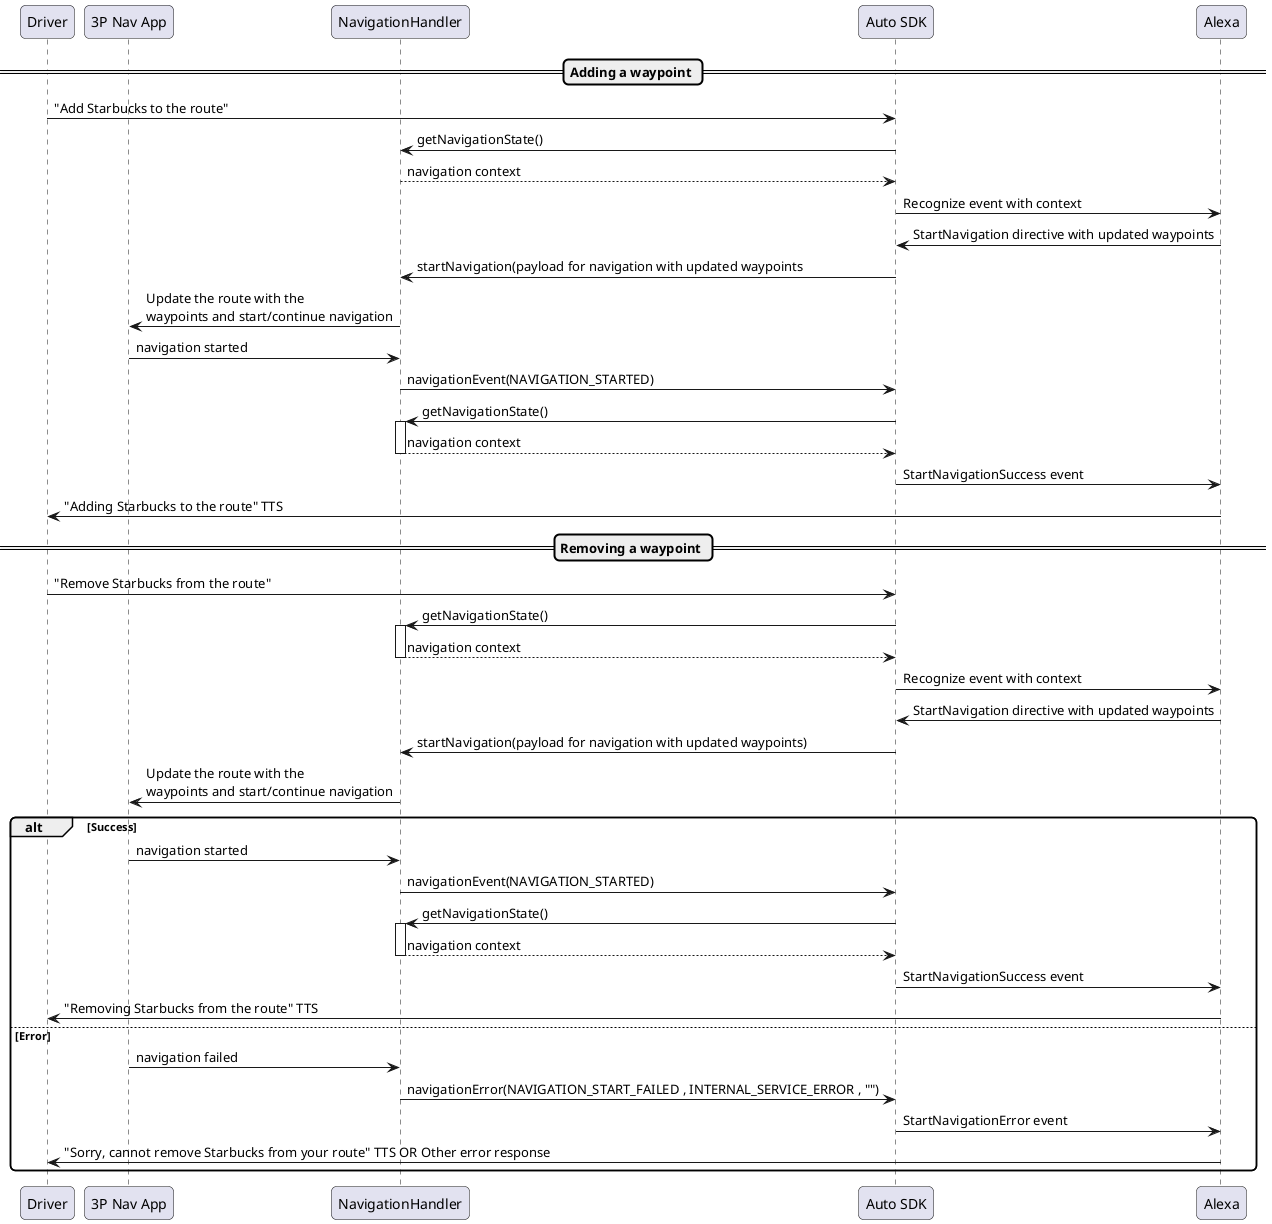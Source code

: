 @startuml
skinparam roundcorner 10
participant Driver 
participant "3P Nav App" as Nav
participant NavigationHandler 
participant "Auto SDK" as SDK
participant "Alexa"

== Adding a waypoint ==

Driver->SDK: "Add Starbucks to the route"
SDK-> NavigationHandler : getNavigationState()
NavigationHandler -->SDK : navigation context
SDK -> Alexa : Recognize event with context

Alexa->SDK : StartNavigation directive with updated waypoints

SDK->NavigationHandler : startNavigation(payload for navigation with updated waypoints

NavigationHandler->Nav : Update the route with the\nwaypoints and start/continue navigation
NavigationHandler<-Nav : navigation started
NavigationHandler->SDK: navigationEvent(NAVIGATION_STARTED)
SDK->NavigationHandler : getNavigationState()
activate NavigationHandler
NavigationHandler -->SDK : navigation context
deactivate NavigationHandler
SDK->Alexa : StartNavigationSuccess event
Alexa->Driver : "Adding Starbucks to the route" TTS

== Removing a waypoint ==

Driver->SDK: "Remove Starbucks from the route"
SDK-> NavigationHandler : getNavigationState()
activate NavigationHandler
NavigationHandler -->SDK : navigation context
deactivate NavigationHandler
SDK -> Alexa : Recognize event with context
Alexa->SDK : StartNavigation directive with updated waypoints
SDK->NavigationHandler : startNavigation(payload for navigation with updated waypoints)
NavigationHandler->Nav : Update the route with the\nwaypoints and start/continue navigation

alt Success
	NavigationHandler<-Nav : navigation started
    NavigationHandler->SDK: navigationEvent(NAVIGATION_STARTED)
    SDK->NavigationHandler : getNavigationState()
	activate NavigationHandler
	NavigationHandler -->SDK : navigation context
	deactivate NavigationHandler
    SDK->Alexa : StartNavigationSuccess event
    Alexa->Driver : "Removing Starbucks from the route" TTS
else Error
	NavigationHandler<-Nav : navigation failed
    NavigationHandler->SDK: navigationError(NAVIGATION_START_FAILED , INTERNAL_SERVICE_ERROR , "")
    SDK->Alexa : StartNavigationError event
    Alexa->Driver : "Sorry, cannot remove Starbucks from your route" TTS OR Other error response
end

@enduml